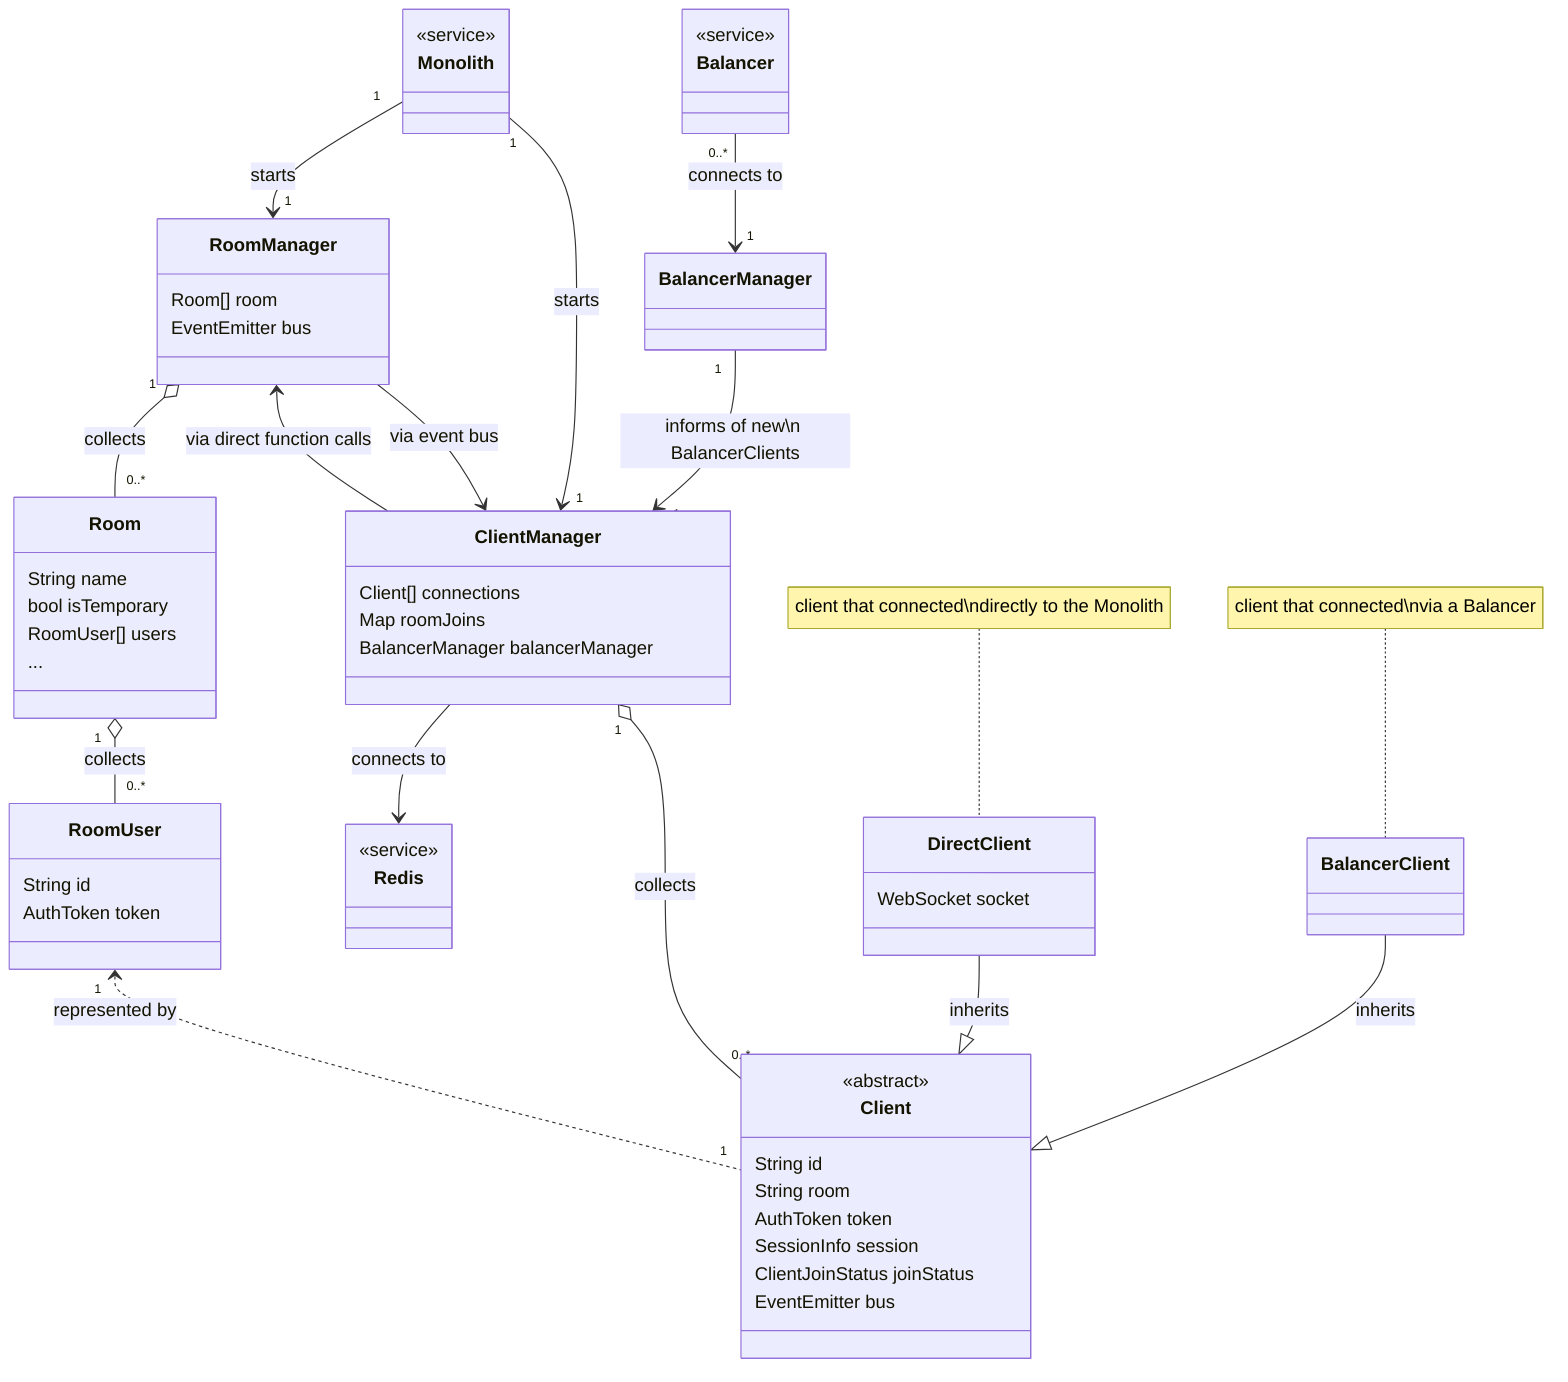 classDiagram
    class Monolith {
        <<service>>
    }

    Monolith "1" --> "1" RoomManager: starts
    Monolith "1" --> "1" ClientManager: starts

    class Redis {
        <<service>>
    }

    class RoomManager {
        Room[] room
        EventEmitter bus
    }

    RoomManager "1" o-- "0..*" Room: collects

    class Room {
        String name
        bool isTemporary
        RoomUser[] users
        ...
    }

    class ClientManager {
        Client[] connections
        Map roomJoins
        BalancerManager balancerManager
    }

    RoomManager <-- ClientManager: via direct function calls
    RoomManager --> ClientManager: via event bus
    ClientManager --> Redis: connects to

    class Client {
        <<abstract>>
        String id
        String room
        AuthToken token
        SessionInfo session
        ClientJoinStatus joinStatus
        EventEmitter bus
    }

    ClientManager "1" o-- "0..*" Client: collects

    class RoomUser {
        String id
        AuthToken token
    }

    Room "1" o-- "0..*" RoomUser: collects
    RoomUser "1" <.. "1" Client: represented by

    class DirectClient {
        WebSocket socket
    }

    class BalancerClient {
    }

    DirectClient --|> Client: inherits
    BalancerClient --|> Client: inherits
    note for DirectClient "client that connected\ndirectly to the Monolith"
    note for BalancerClient "client that connected\nvia a Balancer"

    class Balancer {
        <<service>>
    }

    class BalancerManager

    Balancer "0..*" --> "1" BalancerManager: connects to
    BalancerManager "1" --> "1" ClientManager: informs of new\n BalancerClients